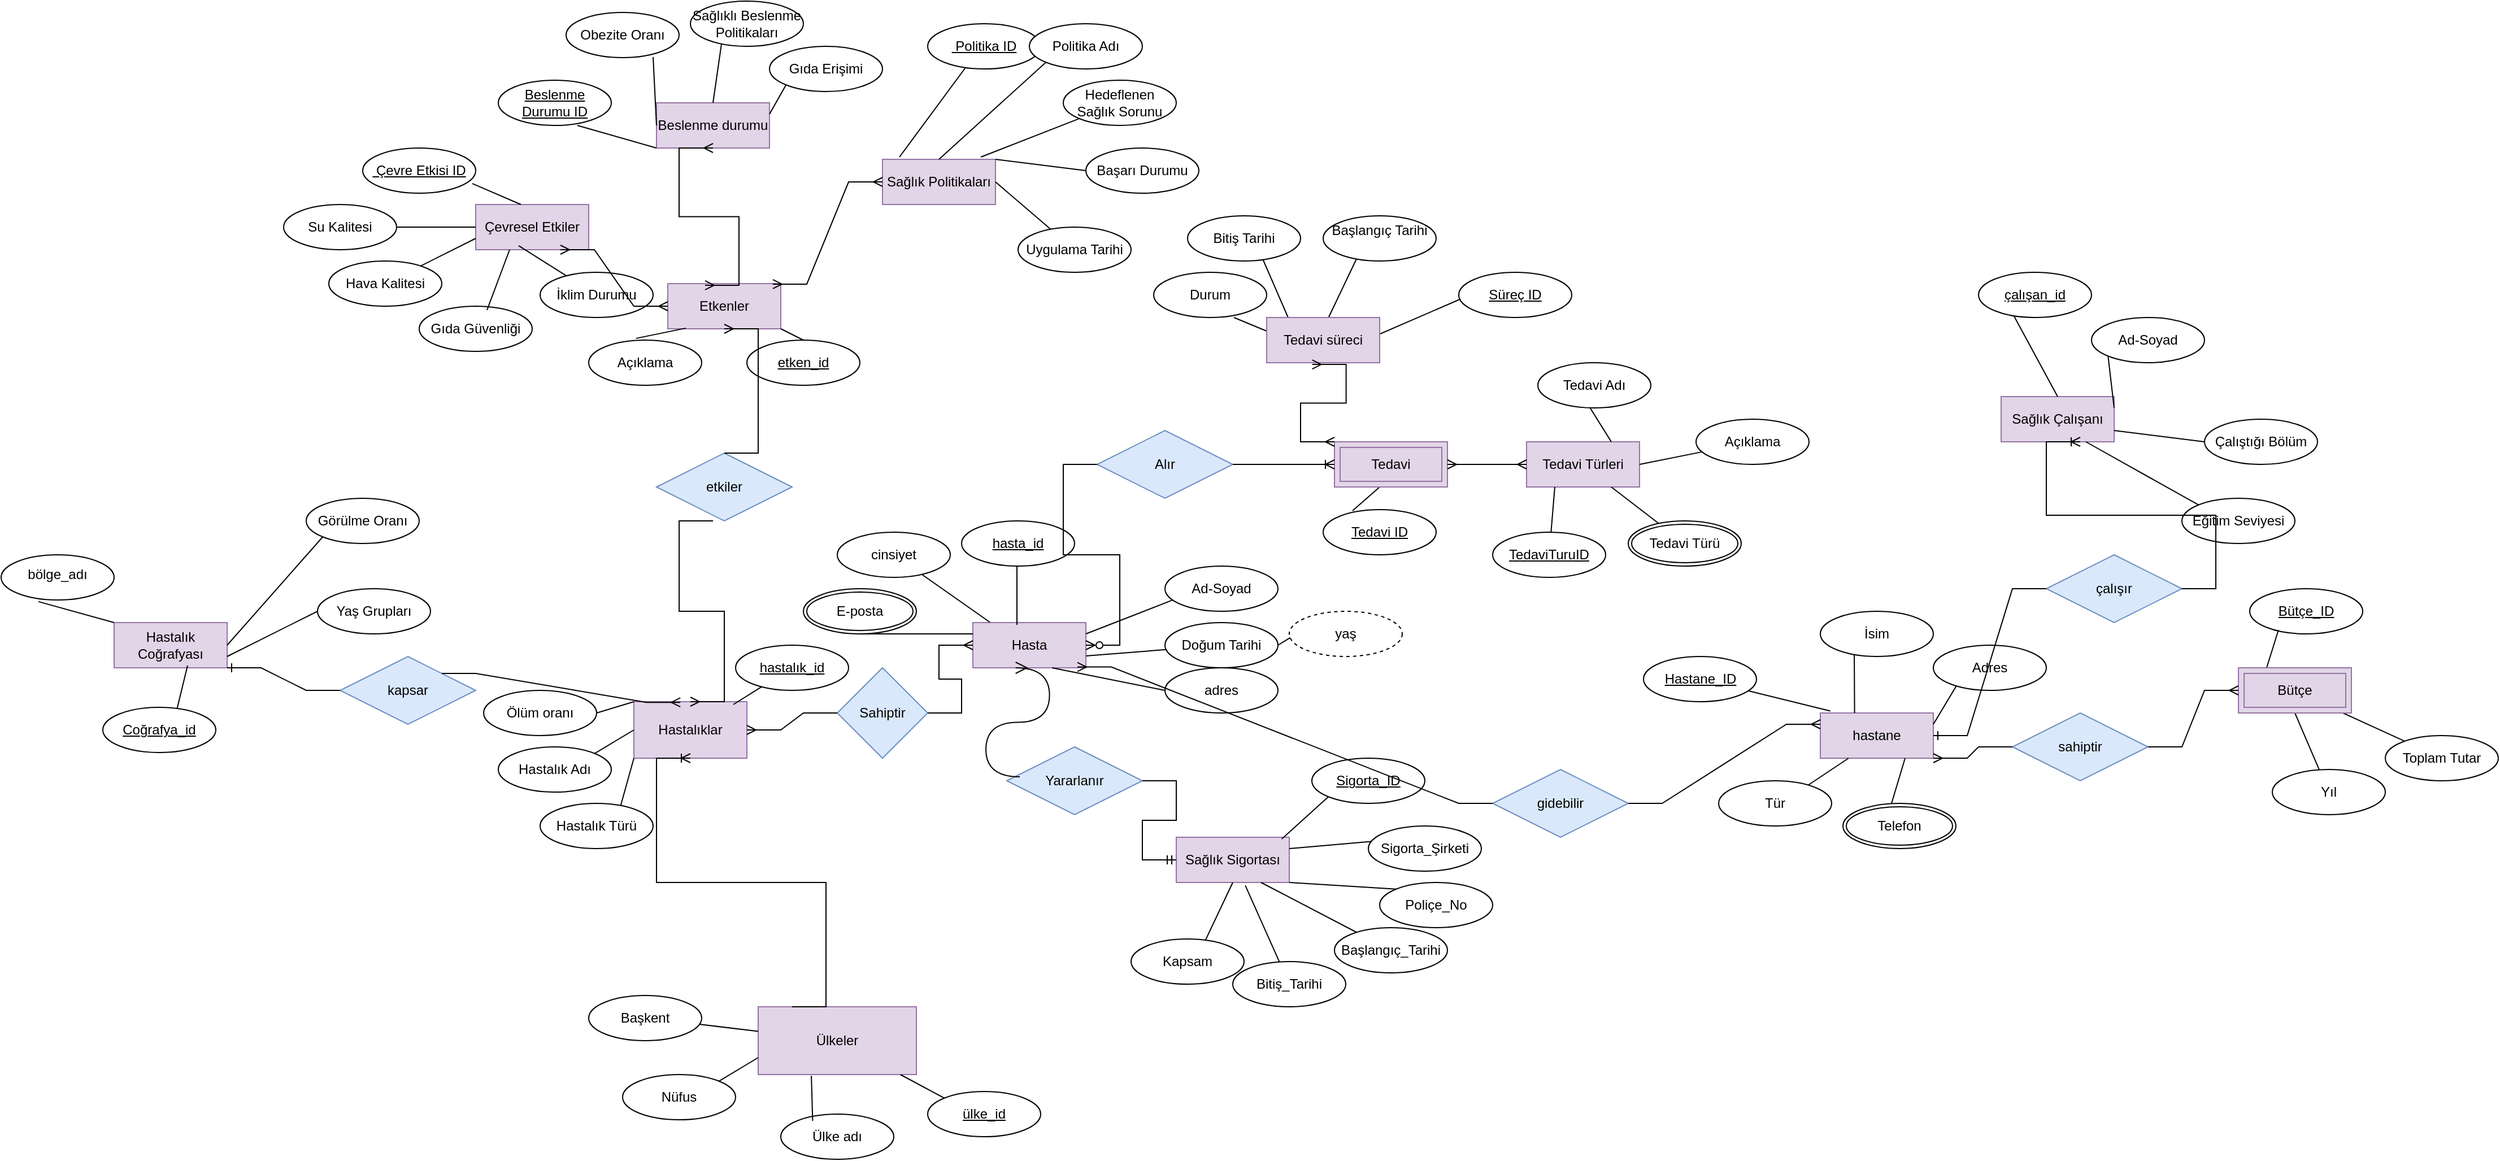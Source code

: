 <mxfile version="27.1.1">
  <diagram name="Sayfa -1" id="TaYFOrGLaFqcODQI9ZCY">
    <mxGraphModel dx="3789" dy="2047" grid="1" gridSize="10" guides="1" tooltips="1" connect="1" arrows="1" fold="1" page="1" pageScale="1" pageWidth="827" pageHeight="1169" math="0" shadow="0">
      <root>
        <mxCell id="0" />
        <mxCell id="1" parent="0" />
        <mxCell id="faTlft6qmbwkPzsP2DfA-1" value="Ülkeler" style="whiteSpace=wrap;html=1;align=center;fillColor=#e1d5e7;strokeColor=#9673a6;" parent="1" vertex="1">
          <mxGeometry x="-270" y="490" width="140" height="60" as="geometry" />
        </mxCell>
        <mxCell id="faTlft6qmbwkPzsP2DfA-2" value="Hastalıklar" style="whiteSpace=wrap;html=1;align=center;fillColor=#e1d5e7;strokeColor=#9673a6;" parent="1" vertex="1">
          <mxGeometry x="-380" y="220" width="100" height="50" as="geometry" />
        </mxCell>
        <mxCell id="faTlft6qmbwkPzsP2DfA-3" value="" style="endArrow=none;html=1;rounded=0;entryX=0;entryY=0;entryDx=0;entryDy=0;exitX=1;exitY=0.5;exitDx=0;exitDy=0;" parent="1" source="faTlft6qmbwkPzsP2DfA-112" target="faTlft6qmbwkPzsP2DfA-2" edge="1">
          <mxGeometry relative="1" as="geometry">
            <mxPoint x="-390" y="190" as="sourcePoint" />
            <mxPoint x="-260" y="190" as="targetPoint" />
          </mxGeometry>
        </mxCell>
        <mxCell id="faTlft6qmbwkPzsP2DfA-4" value="" style="endArrow=none;html=1;rounded=0;entryX=0;entryY=0.5;entryDx=0;entryDy=0;exitX=1;exitY=0;exitDx=0;exitDy=0;" parent="1" source="faTlft6qmbwkPzsP2DfA-113" target="faTlft6qmbwkPzsP2DfA-2" edge="1">
          <mxGeometry relative="1" as="geometry">
            <mxPoint x="-410" y="260" as="sourcePoint" />
            <mxPoint x="-260" y="190" as="targetPoint" />
          </mxGeometry>
        </mxCell>
        <mxCell id="faTlft6qmbwkPzsP2DfA-5" value="" style="endArrow=none;html=1;rounded=0;entryX=0;entryY=1;entryDx=0;entryDy=0;exitX=0.708;exitY=0.095;exitDx=0;exitDy=0;exitPerimeter=0;" parent="1" source="faTlft6qmbwkPzsP2DfA-114" target="faTlft6qmbwkPzsP2DfA-2" edge="1">
          <mxGeometry relative="1" as="geometry">
            <mxPoint x="-350" y="310" as="sourcePoint" />
            <mxPoint x="-260" y="190" as="targetPoint" />
          </mxGeometry>
        </mxCell>
        <mxCell id="faTlft6qmbwkPzsP2DfA-6" value="hastalık_id" style="ellipse;whiteSpace=wrap;html=1;align=center;fontStyle=4;" parent="1" vertex="1">
          <mxGeometry x="-290" y="170" width="100" height="40" as="geometry" />
        </mxCell>
        <mxCell id="faTlft6qmbwkPzsP2DfA-7" value="" style="endArrow=none;html=1;rounded=0;exitX=0.88;exitY=0.05;exitDx=0;exitDy=0;exitPerimeter=0;" parent="1" source="faTlft6qmbwkPzsP2DfA-2" target="faTlft6qmbwkPzsP2DfA-6" edge="1">
          <mxGeometry relative="1" as="geometry">
            <mxPoint x="-420" y="190" as="sourcePoint" />
            <mxPoint x="-260" y="190" as="targetPoint" />
          </mxGeometry>
        </mxCell>
        <mxCell id="faTlft6qmbwkPzsP2DfA-8" value="&lt;font style=&quot;vertical-align: inherit;&quot;&gt;&lt;font style=&quot;vertical-align: inherit;&quot;&gt;Hasta&lt;/font&gt;&lt;/font&gt;" style="whiteSpace=wrap;html=1;align=center;fillColor=#e1d5e7;strokeColor=#9673a6;" parent="1" vertex="1">
          <mxGeometry x="-80" y="150" width="100" height="40" as="geometry" />
        </mxCell>
        <mxCell id="faTlft6qmbwkPzsP2DfA-9" value="" style="endArrow=none;html=1;rounded=0;exitX=0.39;exitY=0.05;exitDx=0;exitDy=0;exitPerimeter=0;" parent="1" source="faTlft6qmbwkPzsP2DfA-8" edge="1">
          <mxGeometry relative="1" as="geometry">
            <mxPoint x="-60" y="129.5" as="sourcePoint" />
            <mxPoint x="-41" y="100" as="targetPoint" />
          </mxGeometry>
        </mxCell>
        <mxCell id="faTlft6qmbwkPzsP2DfA-10" value="" style="endArrow=none;html=1;rounded=0;exitX=0;exitY=0.25;exitDx=0;exitDy=0;entryX=0.5;entryY=1;entryDx=0;entryDy=0;" parent="1" source="faTlft6qmbwkPzsP2DfA-8" target="faTlft6qmbwkPzsP2DfA-15" edge="1">
          <mxGeometry relative="1" as="geometry">
            <mxPoint x="-60" y="190" as="sourcePoint" />
            <mxPoint x="30" y="110" as="targetPoint" />
          </mxGeometry>
        </mxCell>
        <mxCell id="faTlft6qmbwkPzsP2DfA-11" value="" style="endArrow=none;html=1;rounded=0;exitX=0.15;exitY=-0.009;exitDx=0;exitDy=0;exitPerimeter=0;" parent="1" source="faTlft6qmbwkPzsP2DfA-8" target="faTlft6qmbwkPzsP2DfA-18" edge="1">
          <mxGeometry relative="1" as="geometry">
            <mxPoint x="20" y="160" as="sourcePoint" />
            <mxPoint x="90" y="130" as="targetPoint" />
            <Array as="points" />
          </mxGeometry>
        </mxCell>
        <mxCell id="faTlft6qmbwkPzsP2DfA-12" value="" style="endArrow=none;html=1;rounded=0;exitX=1;exitY=1;exitDx=0;exitDy=0;" parent="1" target="faTlft6qmbwkPzsP2DfA-16" edge="1">
          <mxGeometry relative="1" as="geometry">
            <mxPoint x="20" y="179.5" as="sourcePoint" />
            <mxPoint x="90" y="179.5" as="targetPoint" />
          </mxGeometry>
        </mxCell>
        <mxCell id="faTlft6qmbwkPzsP2DfA-13" value="" style="endArrow=none;html=1;rounded=0;entryX=0;entryY=0.5;entryDx=0;entryDy=0;" parent="1" target="faTlft6qmbwkPzsP2DfA-19" edge="1">
          <mxGeometry relative="1" as="geometry">
            <mxPoint x="-10" y="190" as="sourcePoint" />
            <mxPoint y="230" as="targetPoint" />
          </mxGeometry>
        </mxCell>
        <mxCell id="faTlft6qmbwkPzsP2DfA-14" value="hasta_id" style="ellipse;whiteSpace=wrap;html=1;align=center;fontStyle=4;" parent="1" vertex="1">
          <mxGeometry x="-90" y="60" width="100" height="40" as="geometry" />
        </mxCell>
        <mxCell id="faTlft6qmbwkPzsP2DfA-15" value="E-posta" style="ellipse;shape=doubleEllipse;margin=3;whiteSpace=wrap;html=1;align=center;" parent="1" vertex="1">
          <mxGeometry x="-230" y="120" width="100" height="40" as="geometry" />
        </mxCell>
        <mxCell id="faTlft6qmbwkPzsP2DfA-16" value="Doğum Tarihi" style="ellipse;whiteSpace=wrap;html=1;align=center;" parent="1" vertex="1">
          <mxGeometry x="90" y="150" width="100" height="40" as="geometry" />
        </mxCell>
        <mxCell id="faTlft6qmbwkPzsP2DfA-18" value="cinsiyet" style="ellipse;whiteSpace=wrap;html=1;align=center;" parent="1" vertex="1">
          <mxGeometry x="-200" y="70" width="100" height="40" as="geometry" />
        </mxCell>
        <mxCell id="faTlft6qmbwkPzsP2DfA-19" value="adres" style="ellipse;whiteSpace=wrap;html=1;align=center;" parent="1" vertex="1">
          <mxGeometry x="90" y="190" width="100" height="40" as="geometry" />
        </mxCell>
        <mxCell id="faTlft6qmbwkPzsP2DfA-20" value="" style="endArrow=none;html=1;rounded=0;entryX=0.067;entryY=0.752;entryDx=0;entryDy=0;entryPerimeter=0;" parent="1" target="faTlft6qmbwkPzsP2DfA-21" edge="1">
          <mxGeometry relative="1" as="geometry">
            <mxPoint x="20" y="160" as="sourcePoint" />
            <mxPoint x="-70" y="220" as="targetPoint" />
          </mxGeometry>
        </mxCell>
        <mxCell id="faTlft6qmbwkPzsP2DfA-21" value="Ad-Soyad" style="ellipse;whiteSpace=wrap;html=1;align=center;" parent="1" vertex="1">
          <mxGeometry x="90" y="100" width="100" height="40" as="geometry" />
        </mxCell>
        <mxCell id="faTlft6qmbwkPzsP2DfA-23" value="etkiler" style="shape=rhombus;perimeter=rhombusPerimeter;whiteSpace=wrap;html=1;align=center;fillColor=#dae8fc;strokeColor=#6c8ebf;" parent="1" vertex="1">
          <mxGeometry x="-360" width="120" height="60" as="geometry" />
        </mxCell>
        <mxCell id="faTlft6qmbwkPzsP2DfA-25" value="Etkenler" style="whiteSpace=wrap;html=1;align=center;fillColor=#e1d5e7;strokeColor=#9673a6;" parent="1" vertex="1">
          <mxGeometry x="-350" y="-150" width="100" height="40" as="geometry" />
        </mxCell>
        <mxCell id="faTlft6qmbwkPzsP2DfA-26" value="etken_id" style="ellipse;whiteSpace=wrap;html=1;align=center;fontStyle=4;" parent="1" vertex="1">
          <mxGeometry x="-280" y="-100" width="100" height="40" as="geometry" />
        </mxCell>
        <mxCell id="faTlft6qmbwkPzsP2DfA-27" value="" style="endArrow=none;html=1;rounded=0;entryX=0.5;entryY=0;entryDx=0;entryDy=0;exitX=1;exitY=1;exitDx=0;exitDy=0;" parent="1" source="faTlft6qmbwkPzsP2DfA-25" target="faTlft6qmbwkPzsP2DfA-26" edge="1">
          <mxGeometry relative="1" as="geometry">
            <mxPoint x="-370" y="-210" as="sourcePoint" />
            <mxPoint x="-210" y="-210" as="targetPoint" />
          </mxGeometry>
        </mxCell>
        <mxCell id="faTlft6qmbwkPzsP2DfA-28" value="Sağlık Çalışanı" style="whiteSpace=wrap;html=1;align=center;fillColor=#e1d5e7;strokeColor=#9673a6;" parent="1" vertex="1">
          <mxGeometry x="830" y="-50" width="100" height="40" as="geometry" />
        </mxCell>
        <mxCell id="faTlft6qmbwkPzsP2DfA-29" value="çalışan_id" style="ellipse;whiteSpace=wrap;html=1;align=center;fontStyle=4;" parent="1" vertex="1">
          <mxGeometry x="810" y="-160" width="100" height="40" as="geometry" />
        </mxCell>
        <mxCell id="faTlft6qmbwkPzsP2DfA-30" value="Ad-Soyad" style="ellipse;whiteSpace=wrap;html=1;align=center;" parent="1" vertex="1">
          <mxGeometry x="910" y="-120" width="100" height="40" as="geometry" />
        </mxCell>
        <mxCell id="faTlft6qmbwkPzsP2DfA-31" value="Çalıştığı Bölüm" style="ellipse;whiteSpace=wrap;html=1;align=center;" parent="1" vertex="1">
          <mxGeometry x="1010" y="-30" width="100" height="40" as="geometry" />
        </mxCell>
        <mxCell id="faTlft6qmbwkPzsP2DfA-32" value="Eğitim Seviyesi" style="ellipse;whiteSpace=wrap;html=1;align=center;" parent="1" vertex="1">
          <mxGeometry x="990" y="40" width="100" height="40" as="geometry" />
        </mxCell>
        <mxCell id="faTlft6qmbwkPzsP2DfA-33" value="" style="endArrow=none;html=1;rounded=0;entryX=0.31;entryY=0.95;entryDx=0;entryDy=0;entryPerimeter=0;exitX=0.5;exitY=0;exitDx=0;exitDy=0;" parent="1" source="faTlft6qmbwkPzsP2DfA-28" target="faTlft6qmbwkPzsP2DfA-29" edge="1">
          <mxGeometry relative="1" as="geometry">
            <mxPoint x="-280" y="-210" as="sourcePoint" />
            <mxPoint x="-210" y="-210" as="targetPoint" />
          </mxGeometry>
        </mxCell>
        <mxCell id="faTlft6qmbwkPzsP2DfA-34" value="" style="endArrow=none;html=1;rounded=0;entryX=0;entryY=1;entryDx=0;entryDy=0;exitX=1;exitY=0.25;exitDx=0;exitDy=0;" parent="1" source="faTlft6qmbwkPzsP2DfA-28" target="faTlft6qmbwkPzsP2DfA-30" edge="1">
          <mxGeometry relative="1" as="geometry">
            <mxPoint x="-180" y="-220" as="sourcePoint" />
            <mxPoint x="-169" y="-252" as="targetPoint" />
          </mxGeometry>
        </mxCell>
        <mxCell id="faTlft6qmbwkPzsP2DfA-35" value="" style="endArrow=none;html=1;rounded=0;entryX=0;entryY=0.5;entryDx=0;entryDy=0;exitX=1;exitY=0.75;exitDx=0;exitDy=0;" parent="1" source="faTlft6qmbwkPzsP2DfA-28" target="faTlft6qmbwkPzsP2DfA-31" edge="1">
          <mxGeometry relative="1" as="geometry">
            <mxPoint x="-170" y="-210" as="sourcePoint" />
            <mxPoint x="-159" y="-242" as="targetPoint" />
          </mxGeometry>
        </mxCell>
        <mxCell id="faTlft6qmbwkPzsP2DfA-36" value="" style="endArrow=none;html=1;rounded=0;entryX=0;entryY=0;entryDx=0;entryDy=0;exitX=0.75;exitY=1;exitDx=0;exitDy=0;" parent="1" source="faTlft6qmbwkPzsP2DfA-28" target="faTlft6qmbwkPzsP2DfA-32" edge="1">
          <mxGeometry relative="1" as="geometry">
            <mxPoint x="-160" y="-200" as="sourcePoint" />
            <mxPoint x="-149" y="-232" as="targetPoint" />
            <Array as="points" />
          </mxGeometry>
        </mxCell>
        <mxCell id="faTlft6qmbwkPzsP2DfA-38" value="Beslenme durumu" style="whiteSpace=wrap;html=1;align=center;fillColor=#e1d5e7;strokeColor=#9673a6;" parent="1" vertex="1">
          <mxGeometry x="-360" y="-310" width="100" height="40" as="geometry" />
        </mxCell>
        <mxCell id="faTlft6qmbwkPzsP2DfA-39" value="" style="endArrow=none;html=1;rounded=0;entryX=0;entryY=0.75;entryDx=0;entryDy=0;exitX=0.7;exitY=1;exitDx=0;exitDy=0;exitPerimeter=0;" parent="1" source="faTlft6qmbwkPzsP2DfA-43" edge="1">
          <mxGeometry relative="1" as="geometry">
            <mxPoint x="-430" y="-290" as="sourcePoint" />
            <mxPoint x="-360" y="-270" as="targetPoint" />
          </mxGeometry>
        </mxCell>
        <mxCell id="faTlft6qmbwkPzsP2DfA-40" value="" style="endArrow=none;html=1;rounded=0;entryX=1;entryY=0.25;entryDx=0;entryDy=0;exitX=0;exitY=1;exitDx=0;exitDy=0;" parent="1" source="faTlft6qmbwkPzsP2DfA-46" target="faTlft6qmbwkPzsP2DfA-38" edge="1">
          <mxGeometry relative="1" as="geometry">
            <mxPoint x="-230" y="-350" as="sourcePoint" />
            <mxPoint x="-240" y="-310" as="targetPoint" />
          </mxGeometry>
        </mxCell>
        <mxCell id="faTlft6qmbwkPzsP2DfA-41" value="" style="endArrow=none;html=1;rounded=0;exitX=0.77;exitY=0.986;exitDx=0;exitDy=0;exitPerimeter=0;" parent="1" source="faTlft6qmbwkPzsP2DfA-44" edge="1">
          <mxGeometry relative="1" as="geometry">
            <mxPoint x="-400" y="-320" as="sourcePoint" />
            <mxPoint x="-360" y="-290" as="targetPoint" />
          </mxGeometry>
        </mxCell>
        <mxCell id="faTlft6qmbwkPzsP2DfA-42" value="" style="endArrow=none;html=1;rounded=0;entryX=0.5;entryY=0;entryDx=0;entryDy=0;exitX=0.28;exitY=0.861;exitDx=0;exitDy=0;exitPerimeter=0;" parent="1" source="faTlft6qmbwkPzsP2DfA-45" target="faTlft6qmbwkPzsP2DfA-38" edge="1">
          <mxGeometry relative="1" as="geometry">
            <mxPoint x="-330" y="-360" as="sourcePoint" />
            <mxPoint x="-210" y="-310" as="targetPoint" />
          </mxGeometry>
        </mxCell>
        <mxCell id="faTlft6qmbwkPzsP2DfA-43" value="Beslenme Durumu ID" style="ellipse;whiteSpace=wrap;html=1;align=center;fontStyle=4;" parent="1" vertex="1">
          <mxGeometry x="-500" y="-330" width="100" height="40" as="geometry" />
        </mxCell>
        <mxCell id="faTlft6qmbwkPzsP2DfA-44" value="Obezite Oranı" style="ellipse;whiteSpace=wrap;html=1;align=center;" parent="1" vertex="1">
          <mxGeometry x="-440" y="-390" width="100" height="40" as="geometry" />
        </mxCell>
        <mxCell id="faTlft6qmbwkPzsP2DfA-45" value="Sağlıklı Beslenme Politikaları" style="ellipse;whiteSpace=wrap;html=1;align=center;" parent="1" vertex="1">
          <mxGeometry x="-330" y="-400" width="100" height="40" as="geometry" />
        </mxCell>
        <mxCell id="faTlft6qmbwkPzsP2DfA-46" value="Gıda Erişimi" style="ellipse;whiteSpace=wrap;html=1;align=center;" parent="1" vertex="1">
          <mxGeometry x="-260" y="-360" width="100" height="40" as="geometry" />
        </mxCell>
        <mxCell id="faTlft6qmbwkPzsP2DfA-48" value="Çevresel Etkiler" style="whiteSpace=wrap;html=1;align=center;fillColor=#e1d5e7;strokeColor=#9673a6;" parent="1" vertex="1">
          <mxGeometry x="-520" y="-220" width="100" height="40" as="geometry" />
        </mxCell>
        <mxCell id="faTlft6qmbwkPzsP2DfA-50" value="" style="endArrow=none;html=1;rounded=0;" parent="1" source="faTlft6qmbwkPzsP2DfA-56" edge="1">
          <mxGeometry relative="1" as="geometry">
            <mxPoint x="-540" y="-140" as="sourcePoint" />
            <mxPoint x="-520" y="-190" as="targetPoint" />
          </mxGeometry>
        </mxCell>
        <mxCell id="faTlft6qmbwkPzsP2DfA-51" value="" style="endArrow=none;html=1;rounded=0;exitX=0.97;exitY=0.786;exitDx=0;exitDy=0;exitPerimeter=0;" parent="1" source="faTlft6qmbwkPzsP2DfA-54" edge="1">
          <mxGeometry relative="1" as="geometry">
            <mxPoint x="-520" y="-250" as="sourcePoint" />
            <mxPoint x="-480" y="-220" as="targetPoint" />
          </mxGeometry>
        </mxCell>
        <mxCell id="faTlft6qmbwkPzsP2DfA-52" value="" style="endArrow=none;html=1;rounded=0;exitX=0;exitY=0.5;exitDx=0;exitDy=0;" parent="1" source="faTlft6qmbwkPzsP2DfA-53" target="faTlft6qmbwkPzsP2DfA-48" edge="1">
          <mxGeometry relative="1" as="geometry">
            <mxPoint x="-460" y="-140" as="sourcePoint" />
            <mxPoint x="-360" y="-140" as="targetPoint" />
          </mxGeometry>
        </mxCell>
        <mxCell id="faTlft6qmbwkPzsP2DfA-53" value="Su Kalitesi" style="ellipse;whiteSpace=wrap;html=1;align=center;" parent="1" vertex="1">
          <mxGeometry x="-690" y="-220" width="100" height="40" as="geometry" />
        </mxCell>
        <mxCell id="faTlft6qmbwkPzsP2DfA-54" value="&amp;nbsp;Çevre Etkisi ID" style="ellipse;whiteSpace=wrap;html=1;align=center;fontStyle=4;" parent="1" vertex="1">
          <mxGeometry x="-620" y="-270" width="100" height="40" as="geometry" />
        </mxCell>
        <mxCell id="faTlft6qmbwkPzsP2DfA-56" value="Hava Kalitesi" style="ellipse;whiteSpace=wrap;html=1;align=center;" parent="1" vertex="1">
          <mxGeometry x="-650" y="-170" width="100" height="40" as="geometry" />
        </mxCell>
        <mxCell id="faTlft6qmbwkPzsP2DfA-58" value="Sağlık Politikaları" style="whiteSpace=wrap;html=1;align=center;fillColor=#e1d5e7;strokeColor=#9673a6;" parent="1" vertex="1">
          <mxGeometry x="-160" y="-260" width="100" height="40" as="geometry" />
        </mxCell>
        <mxCell id="faTlft6qmbwkPzsP2DfA-59" value="" style="endArrow=none;html=1;rounded=0;entryX=0.15;entryY=-0.05;entryDx=0;entryDy=0;entryPerimeter=0;exitX=0.4;exitY=0.75;exitDx=0;exitDy=0;exitPerimeter=0;" parent="1" source="faTlft6qmbwkPzsP2DfA-64" target="faTlft6qmbwkPzsP2DfA-58" edge="1">
          <mxGeometry relative="1" as="geometry">
            <mxPoint x="-170" y="-420" as="sourcePoint" />
            <mxPoint x="-130" y="-410" as="targetPoint" />
          </mxGeometry>
        </mxCell>
        <mxCell id="faTlft6qmbwkPzsP2DfA-60" value="" style="endArrow=none;html=1;rounded=0;entryX=0.5;entryY=0;entryDx=0;entryDy=0;exitX=0;exitY=1;exitDx=0;exitDy=0;" parent="1" source="faTlft6qmbwkPzsP2DfA-65" target="faTlft6qmbwkPzsP2DfA-58" edge="1">
          <mxGeometry relative="1" as="geometry">
            <mxPoint x="-100" y="-420" as="sourcePoint" />
            <mxPoint x="-130" y="-410" as="targetPoint" />
          </mxGeometry>
        </mxCell>
        <mxCell id="faTlft6qmbwkPzsP2DfA-61" value="" style="endArrow=none;html=1;rounded=0;entryX=0.87;entryY=-0.05;entryDx=0;entryDy=0;entryPerimeter=0;" parent="1" source="faTlft6qmbwkPzsP2DfA-67" target="faTlft6qmbwkPzsP2DfA-58" edge="1">
          <mxGeometry relative="1" as="geometry">
            <mxPoint x="-40" y="-420" as="sourcePoint" />
            <mxPoint x="-130" y="-410" as="targetPoint" />
          </mxGeometry>
        </mxCell>
        <mxCell id="faTlft6qmbwkPzsP2DfA-62" value="" style="endArrow=none;html=1;rounded=0;exitX=1;exitY=0;exitDx=0;exitDy=0;entryX=0;entryY=0.5;entryDx=0;entryDy=0;" parent="1" source="faTlft6qmbwkPzsP2DfA-58" target="faTlft6qmbwkPzsP2DfA-66" edge="1">
          <mxGeometry relative="1" as="geometry">
            <mxPoint x="-50" y="-350" as="sourcePoint" />
            <mxPoint x="50" y="-370" as="targetPoint" />
          </mxGeometry>
        </mxCell>
        <mxCell id="faTlft6qmbwkPzsP2DfA-63" value="" style="endArrow=none;html=1;rounded=0;exitX=1;exitY=0.5;exitDx=0;exitDy=0;" parent="1" source="faTlft6qmbwkPzsP2DfA-58" target="faTlft6qmbwkPzsP2DfA-68" edge="1">
          <mxGeometry relative="1" as="geometry">
            <mxPoint x="-50" y="-330" as="sourcePoint" />
            <mxPoint x="60" y="-320" as="targetPoint" />
          </mxGeometry>
        </mxCell>
        <mxCell id="faTlft6qmbwkPzsP2DfA-64" value="&amp;nbsp;Politika ID" style="ellipse;whiteSpace=wrap;html=1;align=center;fontStyle=4;" parent="1" vertex="1">
          <mxGeometry x="-120" y="-380" width="100" height="40" as="geometry" />
        </mxCell>
        <mxCell id="faTlft6qmbwkPzsP2DfA-65" value="Politika Adı" style="ellipse;whiteSpace=wrap;html=1;align=center;" parent="1" vertex="1">
          <mxGeometry x="-30" y="-380" width="100" height="40" as="geometry" />
        </mxCell>
        <mxCell id="faTlft6qmbwkPzsP2DfA-66" value="Başarı Durumu" style="ellipse;whiteSpace=wrap;html=1;align=center;" parent="1" vertex="1">
          <mxGeometry x="20" y="-270" width="100" height="40" as="geometry" />
        </mxCell>
        <mxCell id="faTlft6qmbwkPzsP2DfA-67" value=" Hedeflenen Sağlık Sorunu" style="ellipse;whiteSpace=wrap;html=1;align=center;" parent="1" vertex="1">
          <mxGeometry y="-330" width="100" height="40" as="geometry" />
        </mxCell>
        <mxCell id="faTlft6qmbwkPzsP2DfA-68" value=" Uygulama Tarihi" style="ellipse;whiteSpace=wrap;html=1;align=center;" parent="1" vertex="1">
          <mxGeometry x="-40" y="-200" width="100" height="40" as="geometry" />
        </mxCell>
        <mxCell id="faTlft6qmbwkPzsP2DfA-70" value="Tedavi Türleri" style="whiteSpace=wrap;html=1;align=center;fillColor=#e1d5e7;strokeColor=#9673a6;" parent="1" vertex="1">
          <mxGeometry x="410" y="-10" width="100" height="40" as="geometry" />
        </mxCell>
        <mxCell id="faTlft6qmbwkPzsP2DfA-71" value="Tedavi ID" style="ellipse;whiteSpace=wrap;html=1;align=center;fontStyle=4;" parent="1" vertex="1">
          <mxGeometry x="230" y="50" width="100" height="40" as="geometry" />
        </mxCell>
        <mxCell id="faTlft6qmbwkPzsP2DfA-72" value="TedaviTuruID" style="ellipse;whiteSpace=wrap;html=1;align=center;fontStyle=4;" parent="1" vertex="1">
          <mxGeometry x="380" y="70" width="100" height="40" as="geometry" />
        </mxCell>
        <mxCell id="faTlft6qmbwkPzsP2DfA-73" value="" style="endArrow=none;html=1;rounded=0;entryX=0.5;entryY=1;entryDx=0;entryDy=0;exitX=0.26;exitY=0.025;exitDx=0;exitDy=0;exitPerimeter=0;" parent="1" source="faTlft6qmbwkPzsP2DfA-71" edge="1">
          <mxGeometry relative="1" as="geometry">
            <mxPoint x="250" y="90" as="sourcePoint" />
            <mxPoint x="280" y="30" as="targetPoint" />
          </mxGeometry>
        </mxCell>
        <mxCell id="faTlft6qmbwkPzsP2DfA-76" value="" style="endArrow=none;html=1;rounded=0;entryX=0.25;entryY=1;entryDx=0;entryDy=0;" parent="1" source="faTlft6qmbwkPzsP2DfA-72" target="faTlft6qmbwkPzsP2DfA-70" edge="1">
          <mxGeometry relative="1" as="geometry">
            <mxPoint x="380" y="80" as="sourcePoint" />
            <mxPoint x="490" y="50" as="targetPoint" />
          </mxGeometry>
        </mxCell>
        <mxCell id="faTlft6qmbwkPzsP2DfA-77" value="" style="endArrow=none;html=1;rounded=0;entryX=0.75;entryY=1;entryDx=0;entryDy=0;" parent="1" source="faTlft6qmbwkPzsP2DfA-119" target="faTlft6qmbwkPzsP2DfA-70" edge="1">
          <mxGeometry relative="1" as="geometry">
            <mxPoint x="470" y="80" as="sourcePoint" />
            <mxPoint x="440" y="-10" as="targetPoint" />
          </mxGeometry>
        </mxCell>
        <mxCell id="faTlft6qmbwkPzsP2DfA-78" value="" style="endArrow=none;html=1;rounded=0;exitX=1;exitY=0.5;exitDx=0;exitDy=0;" parent="1" source="faTlft6qmbwkPzsP2DfA-70" target="faTlft6qmbwkPzsP2DfA-81" edge="1">
          <mxGeometry relative="1" as="geometry">
            <mxPoint x="480" y="10" as="sourcePoint" />
            <mxPoint x="590" y="10" as="targetPoint" />
          </mxGeometry>
        </mxCell>
        <mxCell id="faTlft6qmbwkPzsP2DfA-79" value="" style="endArrow=none;html=1;rounded=0;exitX=0.75;exitY=0;exitDx=0;exitDy=0;" parent="1" source="faTlft6qmbwkPzsP2DfA-70" edge="1">
          <mxGeometry relative="1" as="geometry">
            <mxPoint x="400" y="-20" as="sourcePoint" />
            <mxPoint x="460" y="-50" as="targetPoint" />
          </mxGeometry>
        </mxCell>
        <mxCell id="faTlft6qmbwkPzsP2DfA-80" value="Tedavi Adı" style="ellipse;whiteSpace=wrap;html=1;align=center;" parent="1" vertex="1">
          <mxGeometry x="420" y="-80" width="100" height="40" as="geometry" />
        </mxCell>
        <mxCell id="faTlft6qmbwkPzsP2DfA-81" value="Açıklama" style="ellipse;whiteSpace=wrap;html=1;align=center;" parent="1" vertex="1">
          <mxGeometry x="560" y="-30" width="100" height="40" as="geometry" />
        </mxCell>
        <mxCell id="faTlft6qmbwkPzsP2DfA-83" value="" style="endArrow=none;html=1;rounded=0;exitX=0.75;exitY=0;exitDx=0;exitDy=0;entryX=0.31;entryY=0.875;entryDx=0;entryDy=0;entryPerimeter=0;" parent="1" target="faTlft6qmbwkPzsP2DfA-92" edge="1">
          <mxGeometry relative="1" as="geometry">
            <mxPoint x="230" y="-110" as="sourcePoint" />
            <mxPoint x="250" y="-170" as="targetPoint" />
          </mxGeometry>
        </mxCell>
        <mxCell id="faTlft6qmbwkPzsP2DfA-84" value="" style="endArrow=none;html=1;rounded=0;exitX=0.32;exitY=-0.075;exitDx=0;exitDy=0;exitPerimeter=0;entryX=0.66;entryY=0.925;entryDx=0;entryDy=0;entryPerimeter=0;" parent="1" target="faTlft6qmbwkPzsP2DfA-91" edge="1">
          <mxGeometry relative="1" as="geometry">
            <mxPoint x="202" y="-113" as="sourcePoint" />
            <mxPoint x="190" y="-170" as="targetPoint" />
          </mxGeometry>
        </mxCell>
        <mxCell id="faTlft6qmbwkPzsP2DfA-85" value="" style="endArrow=none;html=1;rounded=0;" parent="1" edge="1">
          <mxGeometry relative="1" as="geometry">
            <mxPoint x="270" y="-101" as="sourcePoint" />
            <mxPoint x="360" y="-140" as="targetPoint" />
          </mxGeometry>
        </mxCell>
        <mxCell id="faTlft6qmbwkPzsP2DfA-87" value="" style="endArrow=none;html=1;rounded=0;entryX=0.1;entryY=0.05;entryDx=0;entryDy=0;entryPerimeter=0;exitX=0.71;exitY=1;exitDx=0;exitDy=0;exitPerimeter=0;" parent="1" source="faTlft6qmbwkPzsP2DfA-105" edge="1">
          <mxGeometry relative="1" as="geometry">
            <mxPoint x="120" y="-140" as="sourcePoint" />
            <mxPoint x="180" y="-108" as="targetPoint" />
          </mxGeometry>
        </mxCell>
        <mxCell id="faTlft6qmbwkPzsP2DfA-89" value=" Süreç ID" style="ellipse;whiteSpace=wrap;html=1;align=center;fontStyle=4;" parent="1" vertex="1">
          <mxGeometry x="350" y="-160" width="100" height="40" as="geometry" />
        </mxCell>
        <mxCell id="faTlft6qmbwkPzsP2DfA-91" value="Bitiş Tarihi" style="ellipse;whiteSpace=wrap;html=1;align=center;" parent="1" vertex="1">
          <mxGeometry x="110" y="-210" width="100" height="40" as="geometry" />
        </mxCell>
        <mxCell id="faTlft6qmbwkPzsP2DfA-92" value="&#xa;Başlangıç Tarihi&#xa;&#xa;" style="ellipse;whiteSpace=wrap;html=1;align=center;" parent="1" vertex="1">
          <mxGeometry x="230" y="-210" width="100" height="40" as="geometry" />
        </mxCell>
        <mxCell id="faTlft6qmbwkPzsP2DfA-94" value="Hastalık Coğrafyası" style="whiteSpace=wrap;html=1;align=center;fillColor=#e1d5e7;strokeColor=#9673a6;" parent="1" vertex="1">
          <mxGeometry x="-840" y="150" width="100" height="40" as="geometry" />
        </mxCell>
        <mxCell id="faTlft6qmbwkPzsP2DfA-98" value="Görülme Oranı" style="ellipse;whiteSpace=wrap;html=1;align=center;" parent="1" vertex="1">
          <mxGeometry x="-670" y="40" width="100" height="40" as="geometry" />
        </mxCell>
        <mxCell id="faTlft6qmbwkPzsP2DfA-99" value="Yaş Grupları" style="ellipse;whiteSpace=wrap;html=1;align=center;" parent="1" vertex="1">
          <mxGeometry x="-660" y="120" width="100" height="40" as="geometry" />
        </mxCell>
        <mxCell id="faTlft6qmbwkPzsP2DfA-100" value="" style="endArrow=none;html=1;rounded=0;entryX=0;entryY=1;entryDx=0;entryDy=0;exitX=1;exitY=0.5;exitDx=0;exitDy=0;" parent="1" source="faTlft6qmbwkPzsP2DfA-94" target="faTlft6qmbwkPzsP2DfA-98" edge="1">
          <mxGeometry relative="1" as="geometry">
            <mxPoint x="-800" y="-91" as="sourcePoint" />
            <mxPoint x="-640" y="-91" as="targetPoint" />
          </mxGeometry>
        </mxCell>
        <mxCell id="faTlft6qmbwkPzsP2DfA-101" value="" style="endArrow=none;html=1;rounded=0;entryX=0;entryY=0.5;entryDx=0;entryDy=0;exitX=1;exitY=0.75;exitDx=0;exitDy=0;" parent="1" source="faTlft6qmbwkPzsP2DfA-94" target="faTlft6qmbwkPzsP2DfA-99" edge="1">
          <mxGeometry relative="1" as="geometry">
            <mxPoint x="-770" y="-80" as="sourcePoint" />
            <mxPoint x="-610" y="-80" as="targetPoint" />
          </mxGeometry>
        </mxCell>
        <mxCell id="faTlft6qmbwkPzsP2DfA-105" value=" Durum" style="ellipse;whiteSpace=wrap;html=1;align=center;" parent="1" vertex="1">
          <mxGeometry x="80" y="-160" width="100" height="40" as="geometry" />
        </mxCell>
        <mxCell id="faTlft6qmbwkPzsP2DfA-106" value="ülke_id" style="ellipse;whiteSpace=wrap;html=1;align=center;fontStyle=4;" parent="1" vertex="1">
          <mxGeometry x="-120" y="565" width="100" height="40" as="geometry" />
        </mxCell>
        <mxCell id="faTlft6qmbwkPzsP2DfA-107" value="Ülke adı" style="ellipse;whiteSpace=wrap;html=1;align=center;" parent="1" vertex="1">
          <mxGeometry x="-250" y="585" width="100" height="40" as="geometry" />
        </mxCell>
        <mxCell id="faTlft6qmbwkPzsP2DfA-108" value="&lt;font style=&quot;vertical-align: inherit;&quot;&gt;&lt;font style=&quot;vertical-align: inherit;&quot;&gt;Nüfus&lt;/font&gt;&lt;/font&gt;" style="ellipse;whiteSpace=wrap;html=1;align=center;" parent="1" vertex="1">
          <mxGeometry x="-390" y="550" width="100" height="40" as="geometry" />
        </mxCell>
        <mxCell id="faTlft6qmbwkPzsP2DfA-109" value="" style="endArrow=none;html=1;rounded=0;exitX=1;exitY=0;exitDx=0;exitDy=0;entryX=0;entryY=0.75;entryDx=0;entryDy=0;" parent="1" source="faTlft6qmbwkPzsP2DfA-108" target="faTlft6qmbwkPzsP2DfA-1" edge="1">
          <mxGeometry relative="1" as="geometry">
            <mxPoint x="-270" y="360" as="sourcePoint" />
            <mxPoint x="-110" y="360" as="targetPoint" />
          </mxGeometry>
        </mxCell>
        <mxCell id="faTlft6qmbwkPzsP2DfA-110" value="" style="endArrow=none;html=1;rounded=0;entryX=0.282;entryY=0.151;entryDx=0;entryDy=0;entryPerimeter=0;exitX=0.336;exitY=1.018;exitDx=0;exitDy=0;exitPerimeter=0;" parent="1" source="faTlft6qmbwkPzsP2DfA-1" target="faTlft6qmbwkPzsP2DfA-107" edge="1">
          <mxGeometry relative="1" as="geometry">
            <mxPoint x="-290" y="360" as="sourcePoint" />
            <mxPoint x="-130" y="360" as="targetPoint" />
          </mxGeometry>
        </mxCell>
        <mxCell id="faTlft6qmbwkPzsP2DfA-111" value="" style="endArrow=none;html=1;rounded=0;entryX=0;entryY=0;entryDx=0;entryDy=0;" parent="1" source="faTlft6qmbwkPzsP2DfA-1" target="faTlft6qmbwkPzsP2DfA-106" edge="1">
          <mxGeometry relative="1" as="geometry">
            <mxPoint x="-290" y="360" as="sourcePoint" />
            <mxPoint x="-130" y="360" as="targetPoint" />
          </mxGeometry>
        </mxCell>
        <mxCell id="faTlft6qmbwkPzsP2DfA-112" value="Ölüm oranı" style="ellipse;whiteSpace=wrap;html=1;align=center;" parent="1" vertex="1">
          <mxGeometry x="-513" y="210" width="100" height="40" as="geometry" />
        </mxCell>
        <mxCell id="faTlft6qmbwkPzsP2DfA-113" value="&lt;font style=&quot;vertical-align: inherit;&quot;&gt;&lt;font style=&quot;vertical-align: inherit;&quot;&gt;Hastalık Adı&lt;/font&gt;&lt;/font&gt;" style="ellipse;whiteSpace=wrap;html=1;align=center;" parent="1" vertex="1">
          <mxGeometry x="-500" y="260" width="100" height="40" as="geometry" />
        </mxCell>
        <mxCell id="faTlft6qmbwkPzsP2DfA-114" value="&lt;font style=&quot;vertical-align: inherit;&quot;&gt;&lt;font style=&quot;vertical-align: inherit;&quot;&gt;Hastalık Türü&lt;/font&gt;&lt;/font&gt;" style="ellipse;whiteSpace=wrap;html=1;align=center;" parent="1" vertex="1">
          <mxGeometry x="-463" y="310" width="100" height="40" as="geometry" />
        </mxCell>
        <mxCell id="faTlft6qmbwkPzsP2DfA-115" value="" style="edgeStyle=entityRelationEdgeStyle;fontSize=12;html=1;endArrow=ERoneToMany;rounded=0;" parent="1" edge="1">
          <mxGeometry width="100" height="100" relative="1" as="geometry">
            <mxPoint x="-240" y="490" as="sourcePoint" />
            <mxPoint x="-330" y="270" as="targetPoint" />
          </mxGeometry>
        </mxCell>
        <mxCell id="faTlft6qmbwkPzsP2DfA-119" value="Tedavi Türü" style="ellipse;shape=doubleEllipse;margin=3;whiteSpace=wrap;html=1;align=center;" parent="1" vertex="1">
          <mxGeometry x="500" y="60" width="100" height="40" as="geometry" />
        </mxCell>
        <mxCell id="faTlft6qmbwkPzsP2DfA-121" value="gidebilir" style="shape=rhombus;perimeter=rhombusPerimeter;whiteSpace=wrap;html=1;align=center;fillColor=#dae8fc;strokeColor=#6c8ebf;" parent="1" vertex="1">
          <mxGeometry x="380" y="280" width="120" height="60" as="geometry" />
        </mxCell>
        <mxCell id="faTlft6qmbwkPzsP2DfA-123" value="hastane" style="whiteSpace=wrap;html=1;align=center;fillColor=#e1d5e7;strokeColor=#9673a6;" parent="1" vertex="1">
          <mxGeometry x="670" y="230" width="100" height="40" as="geometry" />
        </mxCell>
        <mxCell id="faTlft6qmbwkPzsP2DfA-124" value="" style="endArrow=none;html=1;rounded=0;entryX=0.613;entryY=-0.044;entryDx=0;entryDy=0;entryPerimeter=0;" parent="1" edge="1">
          <mxGeometry relative="1" as="geometry">
            <mxPoint x="700" y="171.76" as="sourcePoint" />
            <mxPoint x="700.3" y="230.0" as="targetPoint" />
          </mxGeometry>
        </mxCell>
        <mxCell id="faTlft6qmbwkPzsP2DfA-125" value="" style="endArrow=none;html=1;rounded=0;entryX=0.75;entryY=1;entryDx=0;entryDy=0;" parent="1" target="faTlft6qmbwkPzsP2DfA-123" edge="1">
          <mxGeometry relative="1" as="geometry">
            <mxPoint x="730" y="320" as="sourcePoint" />
            <mxPoint x="520" y="140" as="targetPoint" />
          </mxGeometry>
        </mxCell>
        <mxCell id="faTlft6qmbwkPzsP2DfA-126" value="" style="endArrow=none;html=1;rounded=0;entryX=0.25;entryY=1;entryDx=0;entryDy=0;" parent="1" target="faTlft6qmbwkPzsP2DfA-123" edge="1">
          <mxGeometry relative="1" as="geometry">
            <mxPoint x="650" y="300" as="sourcePoint" />
            <mxPoint x="520" y="140" as="targetPoint" />
          </mxGeometry>
        </mxCell>
        <mxCell id="faTlft6qmbwkPzsP2DfA-127" value="" style="endArrow=none;html=1;rounded=0;entryX=1;entryY=0.25;entryDx=0;entryDy=0;" parent="1" target="faTlft6qmbwkPzsP2DfA-123" edge="1">
          <mxGeometry relative="1" as="geometry">
            <mxPoint x="800" y="190" as="sourcePoint" />
            <mxPoint x="520" y="140" as="targetPoint" />
          </mxGeometry>
        </mxCell>
        <mxCell id="faTlft6qmbwkPzsP2DfA-128" value="" style="endArrow=none;html=1;rounded=0;entryX=0.088;entryY=-0.044;entryDx=0;entryDy=0;entryPerimeter=0;" parent="1" source="faTlft6qmbwkPzsP2DfA-129" target="faTlft6qmbwkPzsP2DfA-123" edge="1">
          <mxGeometry relative="1" as="geometry">
            <mxPoint x="600" y="210" as="sourcePoint" />
            <mxPoint x="520" y="140" as="targetPoint" />
          </mxGeometry>
        </mxCell>
        <mxCell id="faTlft6qmbwkPzsP2DfA-129" value="Hastane_ID " style="ellipse;whiteSpace=wrap;html=1;align=center;fontStyle=4;" parent="1" vertex="1">
          <mxGeometry x="513.5" y="180" width="100" height="40" as="geometry" />
        </mxCell>
        <mxCell id="faTlft6qmbwkPzsP2DfA-132" value="Adres" style="ellipse;whiteSpace=wrap;html=1;align=center;" parent="1" vertex="1">
          <mxGeometry x="770" y="170" width="100" height="40" as="geometry" />
        </mxCell>
        <mxCell id="faTlft6qmbwkPzsP2DfA-133" value="İsim" style="ellipse;whiteSpace=wrap;html=1;align=center;" parent="1" vertex="1">
          <mxGeometry x="670" y="140" width="100" height="40" as="geometry" />
        </mxCell>
        <mxCell id="faTlft6qmbwkPzsP2DfA-134" value="Tür " style="ellipse;whiteSpace=wrap;html=1;align=center;" parent="1" vertex="1">
          <mxGeometry x="580" y="290" width="100" height="40" as="geometry" />
        </mxCell>
        <mxCell id="faTlft6qmbwkPzsP2DfA-135" value="Telefon" style="ellipse;shape=doubleEllipse;margin=3;whiteSpace=wrap;html=1;align=center;" parent="1" vertex="1">
          <mxGeometry x="690" y="310" width="100" height="40" as="geometry" />
        </mxCell>
        <mxCell id="faTlft6qmbwkPzsP2DfA-138" value="Sağlık Sigortası" style="whiteSpace=wrap;html=1;align=center;fillColor=#e1d5e7;strokeColor=#9673a6;" parent="1" vertex="1">
          <mxGeometry x="100" y="340" width="100" height="40" as="geometry" />
        </mxCell>
        <mxCell id="faTlft6qmbwkPzsP2DfA-139" value="" style="endArrow=none;html=1;rounded=0;exitX=0.75;exitY=1;exitDx=0;exitDy=0;" parent="1" source="faTlft6qmbwkPzsP2DfA-138" target="faTlft6qmbwkPzsP2DfA-148" edge="1">
          <mxGeometry relative="1" as="geometry">
            <mxPoint x="140" y="450" as="sourcePoint" />
            <mxPoint x="140" y="400" as="targetPoint" />
          </mxGeometry>
        </mxCell>
        <mxCell id="faTlft6qmbwkPzsP2DfA-140" value="" style="endArrow=none;html=1;rounded=0;exitX=1;exitY=1;exitDx=0;exitDy=0;entryX=0;entryY=0;entryDx=0;entryDy=0;" parent="1" source="faTlft6qmbwkPzsP2DfA-138" target="faTlft6qmbwkPzsP2DfA-147" edge="1">
          <mxGeometry relative="1" as="geometry">
            <mxPoint x="140" y="450" as="sourcePoint" />
            <mxPoint x="250" y="410" as="targetPoint" />
          </mxGeometry>
        </mxCell>
        <mxCell id="faTlft6qmbwkPzsP2DfA-141" value="" style="endArrow=none;html=1;rounded=0;exitX=0.5;exitY=1;exitDx=0;exitDy=0;entryX=0.656;entryY=0.039;entryDx=0;entryDy=0;entryPerimeter=0;" parent="1" source="faTlft6qmbwkPzsP2DfA-138" target="faTlft6qmbwkPzsP2DfA-150" edge="1">
          <mxGeometry relative="1" as="geometry">
            <mxPoint x="140" y="450" as="sourcePoint" />
            <mxPoint x="60" y="410" as="targetPoint" />
          </mxGeometry>
        </mxCell>
        <mxCell id="faTlft6qmbwkPzsP2DfA-142" value="" style="endArrow=none;html=1;rounded=0;exitX=1;exitY=0.25;exitDx=0;exitDy=0;entryX=0.022;entryY=0.345;entryDx=0;entryDy=0;entryPerimeter=0;" parent="1" source="faTlft6qmbwkPzsP2DfA-138" target="faTlft6qmbwkPzsP2DfA-146" edge="1">
          <mxGeometry relative="1" as="geometry">
            <mxPoint x="140" y="450" as="sourcePoint" />
            <mxPoint x="270" y="330" as="targetPoint" />
          </mxGeometry>
        </mxCell>
        <mxCell id="faTlft6qmbwkPzsP2DfA-143" value="" style="endArrow=none;html=1;rounded=0;exitX=0.611;exitY=1.067;exitDx=0;exitDy=0;exitPerimeter=0;" parent="1" source="faTlft6qmbwkPzsP2DfA-138" target="faTlft6qmbwkPzsP2DfA-149" edge="1">
          <mxGeometry relative="1" as="geometry">
            <mxPoint x="140" y="450" as="sourcePoint" />
            <mxPoint x="120" y="460" as="targetPoint" />
          </mxGeometry>
        </mxCell>
        <mxCell id="faTlft6qmbwkPzsP2DfA-144" value="" style="endArrow=none;html=1;rounded=0;exitX=0.933;exitY=0.039;exitDx=0;exitDy=0;entryX=0;entryY=1;entryDx=0;entryDy=0;exitPerimeter=0;" parent="1" source="faTlft6qmbwkPzsP2DfA-138" target="faTlft6qmbwkPzsP2DfA-145" edge="1">
          <mxGeometry relative="1" as="geometry">
            <mxPoint x="140" y="450" as="sourcePoint" />
            <mxPoint x="170" y="290" as="targetPoint" />
          </mxGeometry>
        </mxCell>
        <mxCell id="faTlft6qmbwkPzsP2DfA-145" value="Sigorta_ID" style="ellipse;whiteSpace=wrap;html=1;align=center;fontStyle=4;" parent="1" vertex="1">
          <mxGeometry x="220" y="270" width="100" height="40" as="geometry" />
        </mxCell>
        <mxCell id="faTlft6qmbwkPzsP2DfA-146" value="Sigorta_Şirketi" style="ellipse;whiteSpace=wrap;html=1;align=center;" parent="1" vertex="1">
          <mxGeometry x="270" y="330" width="100" height="40" as="geometry" />
        </mxCell>
        <mxCell id="faTlft6qmbwkPzsP2DfA-147" value="Poliçe_No" style="ellipse;whiteSpace=wrap;html=1;align=center;" parent="1" vertex="1">
          <mxGeometry x="280" y="380" width="100" height="40" as="geometry" />
        </mxCell>
        <mxCell id="faTlft6qmbwkPzsP2DfA-148" value="Başlangıç_Tarihi" style="ellipse;whiteSpace=wrap;html=1;align=center;" parent="1" vertex="1">
          <mxGeometry x="240" y="420" width="100" height="40" as="geometry" />
        </mxCell>
        <mxCell id="faTlft6qmbwkPzsP2DfA-149" value="Bitiş_Tarihi" style="ellipse;whiteSpace=wrap;html=1;align=center;" parent="1" vertex="1">
          <mxGeometry x="150" y="450" width="100" height="40" as="geometry" />
        </mxCell>
        <mxCell id="faTlft6qmbwkPzsP2DfA-150" value="Kapsam" style="ellipse;whiteSpace=wrap;html=1;align=center;" parent="1" vertex="1">
          <mxGeometry x="60" y="430" width="100" height="40" as="geometry" />
        </mxCell>
        <mxCell id="faTlft6qmbwkPzsP2DfA-153" value="Bütçe_ID " style="ellipse;whiteSpace=wrap;html=1;align=center;fontStyle=4;" parent="1" vertex="1">
          <mxGeometry x="1050" y="120" width="100" height="40" as="geometry" />
        </mxCell>
        <mxCell id="faTlft6qmbwkPzsP2DfA-155" value="Yıl" style="ellipse;whiteSpace=wrap;html=1;align=center;" parent="1" vertex="1">
          <mxGeometry x="1070" y="280" width="100" height="40" as="geometry" />
        </mxCell>
        <mxCell id="faTlft6qmbwkPzsP2DfA-156" value="Toplam Tutar" style="ellipse;whiteSpace=wrap;html=1;align=center;" parent="1" vertex="1">
          <mxGeometry x="1170" y="250" width="100" height="40" as="geometry" />
        </mxCell>
        <mxCell id="faTlft6qmbwkPzsP2DfA-157" value="" style="endArrow=none;html=1;rounded=0;exitX=0.25;exitY=0;exitDx=0;exitDy=0;entryX=0.254;entryY=0.915;entryDx=0;entryDy=0;entryPerimeter=0;" parent="1" source="yHQ8wNmWHMDXaNtGsVLo-1" target="faTlft6qmbwkPzsP2DfA-153" edge="1">
          <mxGeometry relative="1" as="geometry">
            <mxPoint x="989.7" y="194" as="sourcePoint" />
            <mxPoint x="1090" y="160" as="targetPoint" />
          </mxGeometry>
        </mxCell>
        <mxCell id="faTlft6qmbwkPzsP2DfA-159" value="" style="endArrow=none;html=1;rounded=0;exitX=0.911;exitY=0.984;exitDx=0;exitDy=0;exitPerimeter=0;" parent="1" source="yHQ8wNmWHMDXaNtGsVLo-1" target="faTlft6qmbwkPzsP2DfA-156" edge="1">
          <mxGeometry relative="1" as="geometry">
            <mxPoint x="1050" y="230" as="sourcePoint" />
            <mxPoint x="1090" y="160" as="targetPoint" />
          </mxGeometry>
        </mxCell>
        <mxCell id="faTlft6qmbwkPzsP2DfA-160" value="" style="endArrow=none;html=1;rounded=0;entryX=0.5;entryY=1;entryDx=0;entryDy=0;" parent="1" source="faTlft6qmbwkPzsP2DfA-155" target="yHQ8wNmWHMDXaNtGsVLo-1" edge="1">
          <mxGeometry relative="1" as="geometry">
            <mxPoint x="930" y="160" as="sourcePoint" />
            <mxPoint x="1002.5" y="230" as="targetPoint" />
          </mxGeometry>
        </mxCell>
        <mxCell id="faTlft6qmbwkPzsP2DfA-163" value="" style="endArrow=none;html=1;rounded=0;entryX=0.37;entryY=0.025;entryDx=0;entryDy=0;entryPerimeter=0;exitX=1;exitY=0.5;exitDx=0;exitDy=0;" parent="1" source="faTlft6qmbwkPzsP2DfA-16" target="faTlft6qmbwkPzsP2DfA-164" edge="1">
          <mxGeometry relative="1" as="geometry">
            <mxPoint x="190" y="170" as="sourcePoint" />
            <mxPoint x="326.8" y="174.16" as="targetPoint" />
          </mxGeometry>
        </mxCell>
        <mxCell id="faTlft6qmbwkPzsP2DfA-164" value="yaş" style="ellipse;whiteSpace=wrap;html=1;align=center;dashed=1;" parent="1" vertex="1">
          <mxGeometry x="200" y="140" width="100" height="40" as="geometry" />
        </mxCell>
        <mxCell id="yHQ8wNmWHMDXaNtGsVLo-1" value="Bütçe" style="shape=ext;margin=3;double=1;whiteSpace=wrap;html=1;align=center;fillColor=#e1d5e7;strokeColor=#9673a6;" parent="1" vertex="1">
          <mxGeometry x="1040" y="190" width="100" height="40" as="geometry" />
        </mxCell>
        <mxCell id="vCZF63mcwCkN1JECDA14-1" value="&lt;font style=&quot;vertical-align: inherit;&quot;&gt;&lt;font style=&quot;vertical-align: inherit;&quot;&gt;Sahiptir&lt;/font&gt;&lt;/font&gt;" style="rhombus;whiteSpace=wrap;html=1;fillColor=#dae8fc;strokeColor=#6c8ebf;" parent="1" vertex="1">
          <mxGeometry x="-200" y="190" width="80" height="80" as="geometry" />
        </mxCell>
        <mxCell id="vCZF63mcwCkN1JECDA14-4" value="&lt;font style=&quot;vertical-align: inherit;&quot;&gt;&lt;font style=&quot;vertical-align: inherit;&quot;&gt;Alır&lt;/font&gt;&lt;/font&gt;" style="shape=rhombus;perimeter=rhombusPerimeter;whiteSpace=wrap;html=1;align=center;fillColor=#dae8fc;strokeColor=#6c8ebf;" parent="1" vertex="1">
          <mxGeometry x="30" y="-20" width="120" height="60" as="geometry" />
        </mxCell>
        <mxCell id="vCZF63mcwCkN1JECDA14-8" value="kapsar" style="shape=rhombus;perimeter=rhombusPerimeter;whiteSpace=wrap;html=1;align=center;fillColor=#dae8fc;strokeColor=#6c8ebf;" parent="1" vertex="1">
          <mxGeometry x="-640" y="180" width="120" height="60" as="geometry" />
        </mxCell>
        <mxCell id="vCZF63mcwCkN1JECDA14-11" value="" style="edgeStyle=entityRelationEdgeStyle;fontSize=12;html=1;endArrow=ERmany;rounded=0;exitX=1;exitY=0;exitDx=0;exitDy=0;entryX=0.411;entryY=0.012;entryDx=0;entryDy=0;entryPerimeter=0;" parent="1" source="vCZF63mcwCkN1JECDA14-8" target="faTlft6qmbwkPzsP2DfA-2" edge="1">
          <mxGeometry width="100" height="100" relative="1" as="geometry">
            <mxPoint x="-540" y="190" as="sourcePoint" />
            <mxPoint x="-440" y="210" as="targetPoint" />
          </mxGeometry>
        </mxCell>
        <mxCell id="vCZF63mcwCkN1JECDA14-12" value="sahiptir" style="shape=rhombus;perimeter=rhombusPerimeter;whiteSpace=wrap;html=1;align=center;fillColor=#dae8fc;strokeColor=#6c8ebf;" parent="1" vertex="1">
          <mxGeometry x="840" y="230" width="120" height="60" as="geometry" />
        </mxCell>
        <mxCell id="vCZF63mcwCkN1JECDA14-14" value="çalışır" style="shape=rhombus;perimeter=rhombusPerimeter;whiteSpace=wrap;html=1;align=center;fillColor=#dae8fc;strokeColor=#6c8ebf;" parent="1" vertex="1">
          <mxGeometry x="870" y="90" width="120" height="60" as="geometry" />
        </mxCell>
        <mxCell id="vCZF63mcwCkN1JECDA14-18" value="Yararlanır" style="shape=rhombus;perimeter=rhombusPerimeter;whiteSpace=wrap;html=1;align=center;fillColor=#dae8fc;strokeColor=#6c8ebf;" parent="1" vertex="1">
          <mxGeometry x="-50" y="260" width="120" height="60" as="geometry" />
        </mxCell>
        <mxCell id="-LO1qVIdMeMV3cpDYrim-1" value="&lt;font style=&quot;vertical-align: inherit;&quot;&gt;&lt;font style=&quot;vertical-align: inherit;&quot;&gt;Başkent&lt;/font&gt;&lt;/font&gt;" style="ellipse;whiteSpace=wrap;html=1;align=center;" parent="1" vertex="1">
          <mxGeometry x="-420" y="480" width="100" height="40" as="geometry" />
        </mxCell>
        <mxCell id="-LO1qVIdMeMV3cpDYrim-3" value="" style="endArrow=none;html=1;rounded=0;" parent="1" source="-LO1qVIdMeMV3cpDYrim-1" target="faTlft6qmbwkPzsP2DfA-1" edge="1">
          <mxGeometry relative="1" as="geometry">
            <mxPoint x="-350" y="540" as="sourcePoint" />
            <mxPoint x="-190" y="540" as="targetPoint" />
          </mxGeometry>
        </mxCell>
        <mxCell id="6l6vfk8tXxKUZUCPJMKE-3" value="" style="endArrow=none;html=1;rounded=0;exitX=0.65;exitY=0.951;exitDx=0;exitDy=0;exitPerimeter=0;" parent="1" source="faTlft6qmbwkPzsP2DfA-94" edge="1">
          <mxGeometry relative="1" as="geometry">
            <mxPoint x="-500" y="220" as="sourcePoint" />
            <mxPoint x="-785.239" y="230.091" as="targetPoint" />
          </mxGeometry>
        </mxCell>
        <mxCell id="6l6vfk8tXxKUZUCPJMKE-7" value="" style="endArrow=none;html=1;rounded=0;entryX=0;entryY=0;entryDx=0;entryDy=0;exitX=0.33;exitY=1.036;exitDx=0;exitDy=0;exitPerimeter=0;" parent="1" source="6l6vfk8tXxKUZUCPJMKE-11" target="faTlft6qmbwkPzsP2DfA-94" edge="1">
          <mxGeometry relative="1" as="geometry">
            <mxPoint x="-840" y="20" as="sourcePoint" />
            <mxPoint x="-930" y="80" as="targetPoint" />
          </mxGeometry>
        </mxCell>
        <mxCell id="6l6vfk8tXxKUZUCPJMKE-11" value="&lt;table&gt;&lt;tbody&gt;&lt;tr&gt;&lt;td data-col-size=&quot;sm&quot; data-end=&quot;1253&quot; data-start=&quot;1235&quot;&gt;&lt;font style=&quot;vertical-align: inherit;&quot;&gt;&lt;font style=&quot;vertical-align: inherit;&quot;&gt;bölge_adı&lt;/font&gt;&lt;/font&gt;&lt;/td&gt;&lt;/tr&gt;&lt;/tbody&gt;&lt;/table&gt;&lt;table&gt;&lt;tbody&gt;&lt;tr&gt;&lt;td data-end=&quot;1268&quot; data-start=&quot;1253&quot; data-col-size=&quot;sm&quot;&gt;&lt;/td&gt;&lt;/tr&gt;&lt;/tbody&gt;&lt;/table&gt;" style="ellipse;whiteSpace=wrap;html=1;align=center;" parent="1" vertex="1">
          <mxGeometry x="-940" y="90" width="100" height="40" as="geometry" />
        </mxCell>
        <mxCell id="6l6vfk8tXxKUZUCPJMKE-14" value="&lt;font style=&quot;vertical-align: inherit;&quot;&gt;&lt;font style=&quot;vertical-align: inherit;&quot;&gt;Tedavi süreci&lt;/font&gt;&lt;/font&gt;" style="whiteSpace=wrap;html=1;align=center;fillColor=#e1d5e7;strokeColor=#9673a6;" parent="1" vertex="1">
          <mxGeometry x="180" y="-120" width="100" height="40" as="geometry" />
        </mxCell>
        <mxCell id="6l6vfk8tXxKUZUCPJMKE-15" value="Tedavi" style="shape=ext;margin=3;double=1;whiteSpace=wrap;html=1;align=center;fillColor=#e1d5e7;strokeColor=#9673a6;" parent="1" vertex="1">
          <mxGeometry x="240" y="-10" width="100" height="40" as="geometry" />
        </mxCell>
        <mxCell id="6l6vfk8tXxKUZUCPJMKE-28" value="İklim Durumu" style="ellipse;whiteSpace=wrap;html=1;align=center;" parent="1" vertex="1">
          <mxGeometry x="-463" y="-160" width="100" height="40" as="geometry" />
        </mxCell>
        <mxCell id="6l6vfk8tXxKUZUCPJMKE-29" value="" style="endArrow=none;html=1;rounded=0;entryX=0.38;entryY=0.911;entryDx=0;entryDy=0;entryPerimeter=0;" parent="1" source="6l6vfk8tXxKUZUCPJMKE-28" target="faTlft6qmbwkPzsP2DfA-48" edge="1">
          <mxGeometry relative="1" as="geometry">
            <mxPoint x="-480" y="-130" as="sourcePoint" />
            <mxPoint x="-460" y="-160" as="targetPoint" />
          </mxGeometry>
        </mxCell>
        <mxCell id="6l6vfk8tXxKUZUCPJMKE-31" value="Açıklama" style="ellipse;whiteSpace=wrap;html=1;align=center;" parent="1" vertex="1">
          <mxGeometry x="-420" y="-100" width="100" height="40" as="geometry" />
        </mxCell>
        <mxCell id="6l6vfk8tXxKUZUCPJMKE-32" value="" style="endArrow=none;html=1;rounded=0;entryX=0.42;entryY=-0.039;entryDx=0;entryDy=0;exitX=0.16;exitY=0.986;exitDx=0;exitDy=0;exitPerimeter=0;entryPerimeter=0;" parent="1" source="faTlft6qmbwkPzsP2DfA-25" target="6l6vfk8tXxKUZUCPJMKE-31" edge="1">
          <mxGeometry relative="1" as="geometry">
            <mxPoint x="-310" y="-90" as="sourcePoint" />
            <mxPoint x="-220" y="-90" as="targetPoint" />
          </mxGeometry>
        </mxCell>
        <mxCell id="6l6vfk8tXxKUZUCPJMKE-36" value="" style="edgeStyle=entityRelationEdgeStyle;fontSize=12;html=1;endArrow=ERmany;startArrow=ERmany;rounded=0;exitX=0;exitY=0.5;exitDx=0;exitDy=0;entryX=0.75;entryY=1;entryDx=0;entryDy=0;" parent="1" source="faTlft6qmbwkPzsP2DfA-25" target="faTlft6qmbwkPzsP2DfA-48" edge="1">
          <mxGeometry width="100" height="100" relative="1" as="geometry">
            <mxPoint x="-280" y="-90" as="sourcePoint" />
            <mxPoint x="-268" y="-255" as="targetPoint" />
            <Array as="points">
              <mxPoint x="-267" y="-256" />
            </Array>
          </mxGeometry>
        </mxCell>
        <mxCell id="6l6vfk8tXxKUZUCPJMKE-37" value="" style="edgeStyle=entityRelationEdgeStyle;fontSize=12;html=1;endArrow=ERmany;startArrow=ERmany;rounded=0;exitX=0.33;exitY=0.036;exitDx=0;exitDy=0;entryX=0.5;entryY=1;entryDx=0;entryDy=0;exitPerimeter=0;" parent="1" source="faTlft6qmbwkPzsP2DfA-25" target="faTlft6qmbwkPzsP2DfA-38" edge="1">
          <mxGeometry width="100" height="100" relative="1" as="geometry">
            <mxPoint x="-245" y="-104" as="sourcePoint" />
            <mxPoint x="-340" y="-154" as="targetPoint" />
            <Array as="points">
              <mxPoint x="-162" y="-230" />
            </Array>
          </mxGeometry>
        </mxCell>
        <mxCell id="6l6vfk8tXxKUZUCPJMKE-38" value="" style="edgeStyle=entityRelationEdgeStyle;fontSize=12;html=1;endArrow=ERmany;startArrow=ERmany;rounded=0;exitX=0.93;exitY=0.011;exitDx=0;exitDy=0;exitPerimeter=0;" parent="1" source="faTlft6qmbwkPzsP2DfA-25" target="faTlft6qmbwkPzsP2DfA-58" edge="1">
          <mxGeometry width="100" height="100" relative="1" as="geometry">
            <mxPoint x="-135" y="-174" as="sourcePoint" />
            <mxPoint x="-230" y="-224" as="targetPoint" />
            <Array as="points">
              <mxPoint x="-52" y="-300" />
            </Array>
          </mxGeometry>
        </mxCell>
        <mxCell id="6l6vfk8tXxKUZUCPJMKE-42" value="Gıda Güvenliği" style="ellipse;whiteSpace=wrap;html=1;align=center;" parent="1" vertex="1">
          <mxGeometry x="-570" y="-130" width="100" height="40" as="geometry" />
        </mxCell>
        <mxCell id="6l6vfk8tXxKUZUCPJMKE-43" value="" style="endArrow=none;html=1;rounded=0;entryX=0;entryY=1;entryDx=0;entryDy=0;exitX=0.6;exitY=0.086;exitDx=0;exitDy=0;exitPerimeter=0;" parent="1" source="6l6vfk8tXxKUZUCPJMKE-42" edge="1">
          <mxGeometry relative="1" as="geometry">
            <mxPoint x="-520" y="-104" as="sourcePoint" />
            <mxPoint x="-490" y="-180" as="targetPoint" />
          </mxGeometry>
        </mxCell>
        <mxCell id="1GXIRiK0FUlRWpqob2hd-2" value="" style="edgeStyle=entityRelationEdgeStyle;fontSize=12;html=1;endArrow=ERmany;startArrow=ERmany;rounded=0;exitX=1;exitY=0.5;exitDx=0;exitDy=0;entryX=0;entryY=0.5;entryDx=0;entryDy=0;" parent="1" source="6l6vfk8tXxKUZUCPJMKE-15" target="faTlft6qmbwkPzsP2DfA-70" edge="1">
          <mxGeometry width="100" height="100" relative="1" as="geometry">
            <mxPoint x="430" y="30" as="sourcePoint" />
            <mxPoint x="530" y="-70" as="targetPoint" />
          </mxGeometry>
        </mxCell>
        <mxCell id="1GXIRiK0FUlRWpqob2hd-6" value="&lt;font style=&quot;vertical-align: inherit;&quot;&gt;&lt;font style=&quot;vertical-align: inherit;&quot;&gt;Coğrafya_id&lt;/font&gt;&lt;/font&gt;" style="ellipse;whiteSpace=wrap;html=1;align=center;fontStyle=4;" parent="1" vertex="1">
          <mxGeometry x="-850" y="225" width="100" height="40" as="geometry" />
        </mxCell>
        <mxCell id="T5ORYuTAyNApzKDtero_-1" value="" style="edgeStyle=entityRelationEdgeStyle;fontSize=12;html=1;endArrow=ERmandOne;rounded=0;" parent="1" source="vCZF63mcwCkN1JECDA14-18" target="faTlft6qmbwkPzsP2DfA-138" edge="1">
          <mxGeometry width="100" height="100" relative="1" as="geometry">
            <mxPoint x="-20" y="410" as="sourcePoint" />
            <mxPoint x="80" y="310" as="targetPoint" />
          </mxGeometry>
        </mxCell>
        <mxCell id="T5ORYuTAyNApzKDtero_-3" value="" style="edgeStyle=entityRelationEdgeStyle;fontSize=12;html=1;endArrow=ERmany;rounded=0;entryX=0;entryY=0.25;entryDx=0;entryDy=0;" parent="1" source="faTlft6qmbwkPzsP2DfA-121" target="faTlft6qmbwkPzsP2DfA-123" edge="1">
          <mxGeometry width="100" height="100" relative="1" as="geometry">
            <mxPoint x="530" y="340" as="sourcePoint" />
            <mxPoint x="630" y="240" as="targetPoint" />
          </mxGeometry>
        </mxCell>
        <mxCell id="T5ORYuTAyNApzKDtero_-4" value="" style="edgeStyle=entityRelationEdgeStyle;fontSize=12;html=1;endArrow=ERmany;rounded=0;entryX=0.925;entryY=0.982;entryDx=0;entryDy=0;entryPerimeter=0;" parent="1" source="faTlft6qmbwkPzsP2DfA-121" target="faTlft6qmbwkPzsP2DfA-8" edge="1">
          <mxGeometry width="100" height="100" relative="1" as="geometry">
            <mxPoint x="300" y="360" as="sourcePoint" />
            <mxPoint x="410" y="210" as="targetPoint" />
          </mxGeometry>
        </mxCell>
        <mxCell id="T5ORYuTAyNApzKDtero_-5" value="" style="edgeStyle=entityRelationEdgeStyle;fontSize=12;html=1;endArrow=ERmany;rounded=0;entryX=0;entryY=0.5;entryDx=0;entryDy=0;exitX=1;exitY=0.5;exitDx=0;exitDy=0;" parent="1" source="vCZF63mcwCkN1JECDA14-12" target="yHQ8wNmWHMDXaNtGsVLo-1" edge="1">
          <mxGeometry width="100" height="100" relative="1" as="geometry">
            <mxPoint x="920" y="450" as="sourcePoint" />
            <mxPoint x="1020" y="350" as="targetPoint" />
          </mxGeometry>
        </mxCell>
        <mxCell id="T5ORYuTAyNApzKDtero_-6" value="" style="edgeStyle=entityRelationEdgeStyle;fontSize=12;html=1;endArrow=ERmany;rounded=0;entryX=1;entryY=1;entryDx=0;entryDy=0;" parent="1" source="vCZF63mcwCkN1JECDA14-12" target="faTlft6qmbwkPzsP2DfA-123" edge="1">
          <mxGeometry width="100" height="100" relative="1" as="geometry">
            <mxPoint x="810" y="500" as="sourcePoint" />
            <mxPoint x="910" y="400" as="targetPoint" />
          </mxGeometry>
        </mxCell>
        <mxCell id="T5ORYuTAyNApzKDtero_-7" value="" style="edgeStyle=entityRelationEdgeStyle;fontSize=12;html=1;endArrow=ERoneToMany;rounded=0;exitX=1;exitY=0.5;exitDx=0;exitDy=0;" parent="1" source="vCZF63mcwCkN1JECDA14-14" edge="1">
          <mxGeometry width="100" height="100" relative="1" as="geometry">
            <mxPoint x="800" y="90" as="sourcePoint" />
            <mxPoint x="900" y="-10" as="targetPoint" />
          </mxGeometry>
        </mxCell>
        <mxCell id="T5ORYuTAyNApzKDtero_-8" value="" style="edgeStyle=entityRelationEdgeStyle;fontSize=12;html=1;endArrow=ERone;endFill=1;rounded=0;entryX=1;entryY=0.5;entryDx=0;entryDy=0;exitX=0;exitY=0.5;exitDx=0;exitDy=0;" parent="1" source="vCZF63mcwCkN1JECDA14-14" target="faTlft6qmbwkPzsP2DfA-123" edge="1">
          <mxGeometry width="100" height="100" relative="1" as="geometry">
            <mxPoint x="910" y="210" as="sourcePoint" />
            <mxPoint x="1010" y="110" as="targetPoint" />
          </mxGeometry>
        </mxCell>
        <mxCell id="T5ORYuTAyNApzKDtero_-9" value="" style="edgeStyle=entityRelationEdgeStyle;fontSize=12;html=1;endArrow=ERzeroToMany;endFill=1;rounded=0;entryX=1;entryY=0.5;entryDx=0;entryDy=0;exitX=0;exitY=0.5;exitDx=0;exitDy=0;" parent="1" source="vCZF63mcwCkN1JECDA14-4" target="faTlft6qmbwkPzsP2DfA-8" edge="1">
          <mxGeometry width="100" height="100" relative="1" as="geometry">
            <mxPoint x="-20" y="40" as="sourcePoint" />
            <mxPoint x="80" y="-60" as="targetPoint" />
          </mxGeometry>
        </mxCell>
        <mxCell id="T5ORYuTAyNApzKDtero_-10" value="" style="edgeStyle=entityRelationEdgeStyle;fontSize=12;html=1;endArrow=ERoneToMany;rounded=0;exitX=1;exitY=0.5;exitDx=0;exitDy=0;" parent="1" source="vCZF63mcwCkN1JECDA14-4" target="6l6vfk8tXxKUZUCPJMKE-15" edge="1">
          <mxGeometry width="100" height="100" relative="1" as="geometry">
            <mxPoint y="160" as="sourcePoint" />
            <mxPoint x="100" y="60" as="targetPoint" />
          </mxGeometry>
        </mxCell>
        <mxCell id="T5ORYuTAyNApzKDtero_-11" value="" style="edgeStyle=entityRelationEdgeStyle;fontSize=12;html=1;endArrow=ERone;endFill=1;rounded=0;entryX=1;entryY=1;entryDx=0;entryDy=0;exitX=0;exitY=0.5;exitDx=0;exitDy=0;" parent="1" source="vCZF63mcwCkN1JECDA14-8" target="faTlft6qmbwkPzsP2DfA-94" edge="1">
          <mxGeometry width="100" height="100" relative="1" as="geometry">
            <mxPoint x="-500" y="180" as="sourcePoint" />
            <mxPoint x="-400" y="80" as="targetPoint" />
          </mxGeometry>
        </mxCell>
        <mxCell id="T5ORYuTAyNApzKDtero_-12" value="" style="edgeStyle=entityRelationEdgeStyle;fontSize=12;html=1;endArrow=ERmany;rounded=0;entryX=0.5;entryY=1;entryDx=0;entryDy=0;exitX=0.5;exitY=0;exitDx=0;exitDy=0;" parent="1" source="faTlft6qmbwkPzsP2DfA-23" target="faTlft6qmbwkPzsP2DfA-25" edge="1">
          <mxGeometry width="100" height="100" relative="1" as="geometry">
            <mxPoint x="-400" y="50" as="sourcePoint" />
            <mxPoint x="-300" y="-50" as="targetPoint" />
          </mxGeometry>
        </mxCell>
        <mxCell id="T5ORYuTAyNApzKDtero_-13" value="" style="edgeStyle=entityRelationEdgeStyle;fontSize=12;html=1;endArrow=ERmany;rounded=0;entryX=0.5;entryY=0;entryDx=0;entryDy=0;exitX=0.417;exitY=1;exitDx=0;exitDy=0;exitPerimeter=0;" parent="1" source="faTlft6qmbwkPzsP2DfA-23" target="faTlft6qmbwkPzsP2DfA-2" edge="1">
          <mxGeometry width="100" height="100" relative="1" as="geometry">
            <mxPoint x="-410" y="200" as="sourcePoint" />
            <mxPoint x="-420" y="90" as="targetPoint" />
          </mxGeometry>
        </mxCell>
        <mxCell id="T5ORYuTAyNApzKDtero_-14" value="" style="edgeStyle=entityRelationEdgeStyle;fontSize=12;html=1;endArrow=ERmany;rounded=0;exitX=1;exitY=0.5;exitDx=0;exitDy=0;" parent="1" source="vCZF63mcwCkN1JECDA14-1" target="faTlft6qmbwkPzsP2DfA-8" edge="1">
          <mxGeometry width="100" height="100" relative="1" as="geometry">
            <mxPoint x="-110" y="370" as="sourcePoint" />
            <mxPoint x="-90" y="200" as="targetPoint" />
          </mxGeometry>
        </mxCell>
        <mxCell id="T5ORYuTAyNApzKDtero_-15" value="" style="edgeStyle=entityRelationEdgeStyle;fontSize=12;html=1;endArrow=ERmany;rounded=0;" parent="1" source="vCZF63mcwCkN1JECDA14-1" target="faTlft6qmbwkPzsP2DfA-2" edge="1">
          <mxGeometry width="100" height="100" relative="1" as="geometry">
            <mxPoint x="-210" y="250" as="sourcePoint" />
            <mxPoint x="-70" y="270" as="targetPoint" />
          </mxGeometry>
        </mxCell>
        <mxCell id="ZmW4JT2pnurSJrUhZO3v-1" value="" style="edgeStyle=entityRelationEdgeStyle;fontSize=12;html=1;endArrow=ERmany;startArrow=ERmany;rounded=0;exitX=0.403;exitY=1.038;exitDx=0;exitDy=0;entryX=0;entryY=0;entryDx=0;entryDy=0;exitPerimeter=0;" parent="1" source="6l6vfk8tXxKUZUCPJMKE-14" target="6l6vfk8tXxKUZUCPJMKE-15" edge="1">
          <mxGeometry width="100" height="100" relative="1" as="geometry">
            <mxPoint x="210" y="-40" as="sourcePoint" />
            <mxPoint x="280" y="-40" as="targetPoint" />
          </mxGeometry>
        </mxCell>
        <mxCell id="ZmW4JT2pnurSJrUhZO3v-3" value="" style="edgeStyle=entityRelationEdgeStyle;fontSize=12;html=1;endArrow=ERmany;rounded=0;startSize=8;endSize=8;curved=1;exitX=0.096;exitY=0.442;exitDx=0;exitDy=0;exitPerimeter=0;entryX=0.378;entryY=1;entryDx=0;entryDy=0;entryPerimeter=0;" parent="1" source="vCZF63mcwCkN1JECDA14-18" target="faTlft6qmbwkPzsP2DfA-8" edge="1">
          <mxGeometry width="100" height="100" relative="1" as="geometry">
            <mxPoint x="-110" y="180" as="sourcePoint" />
            <mxPoint x="-10" y="80" as="targetPoint" />
            <Array as="points">
              <mxPoint x="-60" y="240" />
            </Array>
          </mxGeometry>
        </mxCell>
      </root>
    </mxGraphModel>
  </diagram>
</mxfile>

